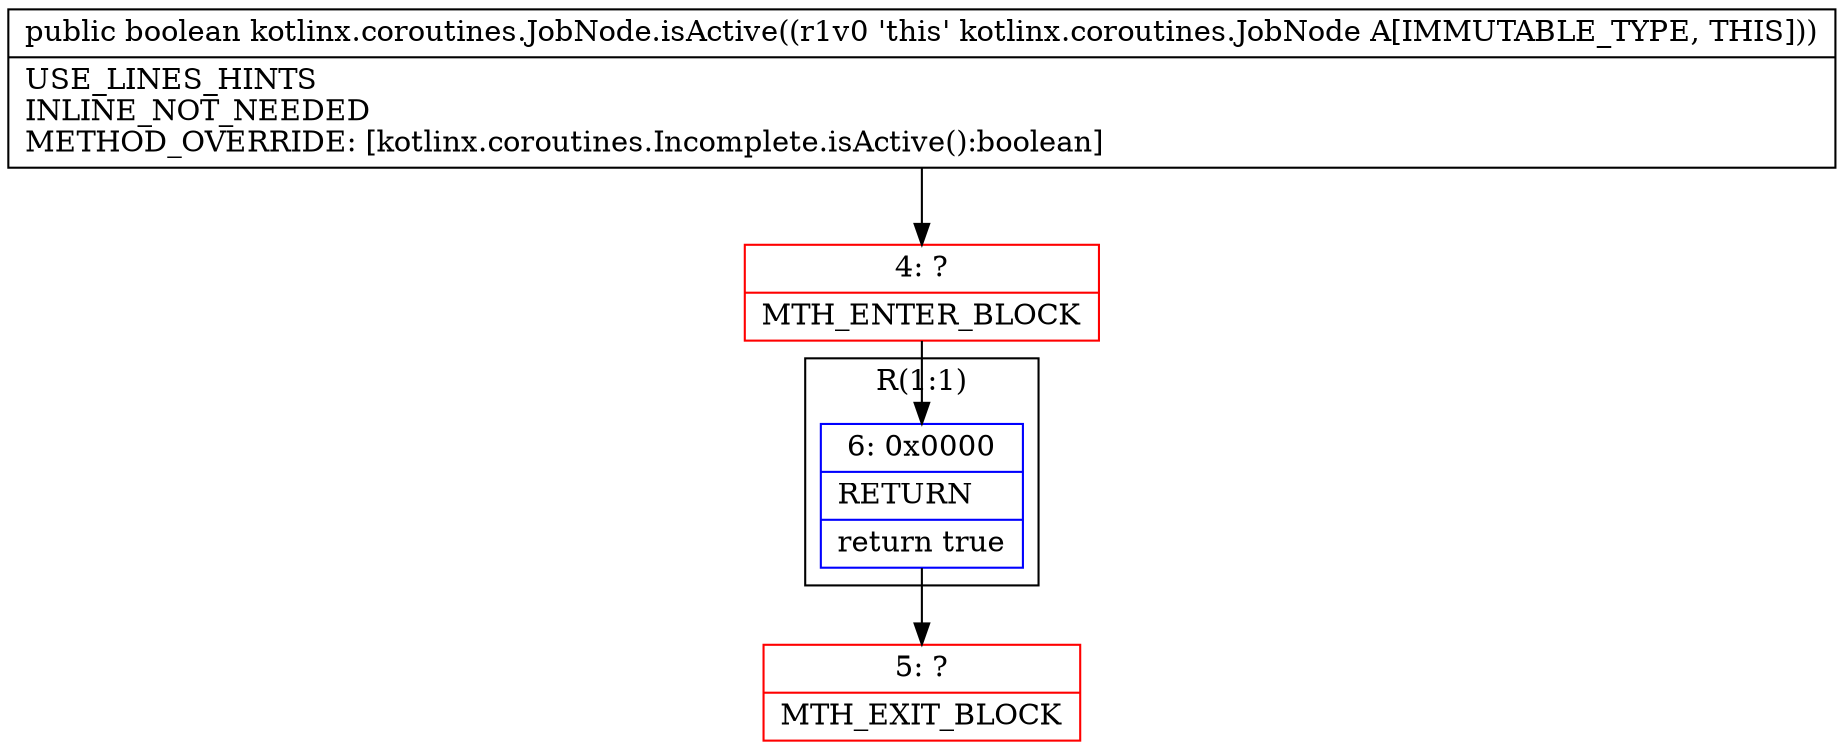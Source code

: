digraph "CFG forkotlinx.coroutines.JobNode.isActive()Z" {
subgraph cluster_Region_1135303959 {
label = "R(1:1)";
node [shape=record,color=blue];
Node_6 [shape=record,label="{6\:\ 0x0000|RETURN\l|return true\l}"];
}
Node_4 [shape=record,color=red,label="{4\:\ ?|MTH_ENTER_BLOCK\l}"];
Node_5 [shape=record,color=red,label="{5\:\ ?|MTH_EXIT_BLOCK\l}"];
MethodNode[shape=record,label="{public boolean kotlinx.coroutines.JobNode.isActive((r1v0 'this' kotlinx.coroutines.JobNode A[IMMUTABLE_TYPE, THIS]))  | USE_LINES_HINTS\lINLINE_NOT_NEEDED\lMETHOD_OVERRIDE: [kotlinx.coroutines.Incomplete.isActive():boolean]\l}"];
MethodNode -> Node_4;Node_6 -> Node_5;
Node_4 -> Node_6;
}

